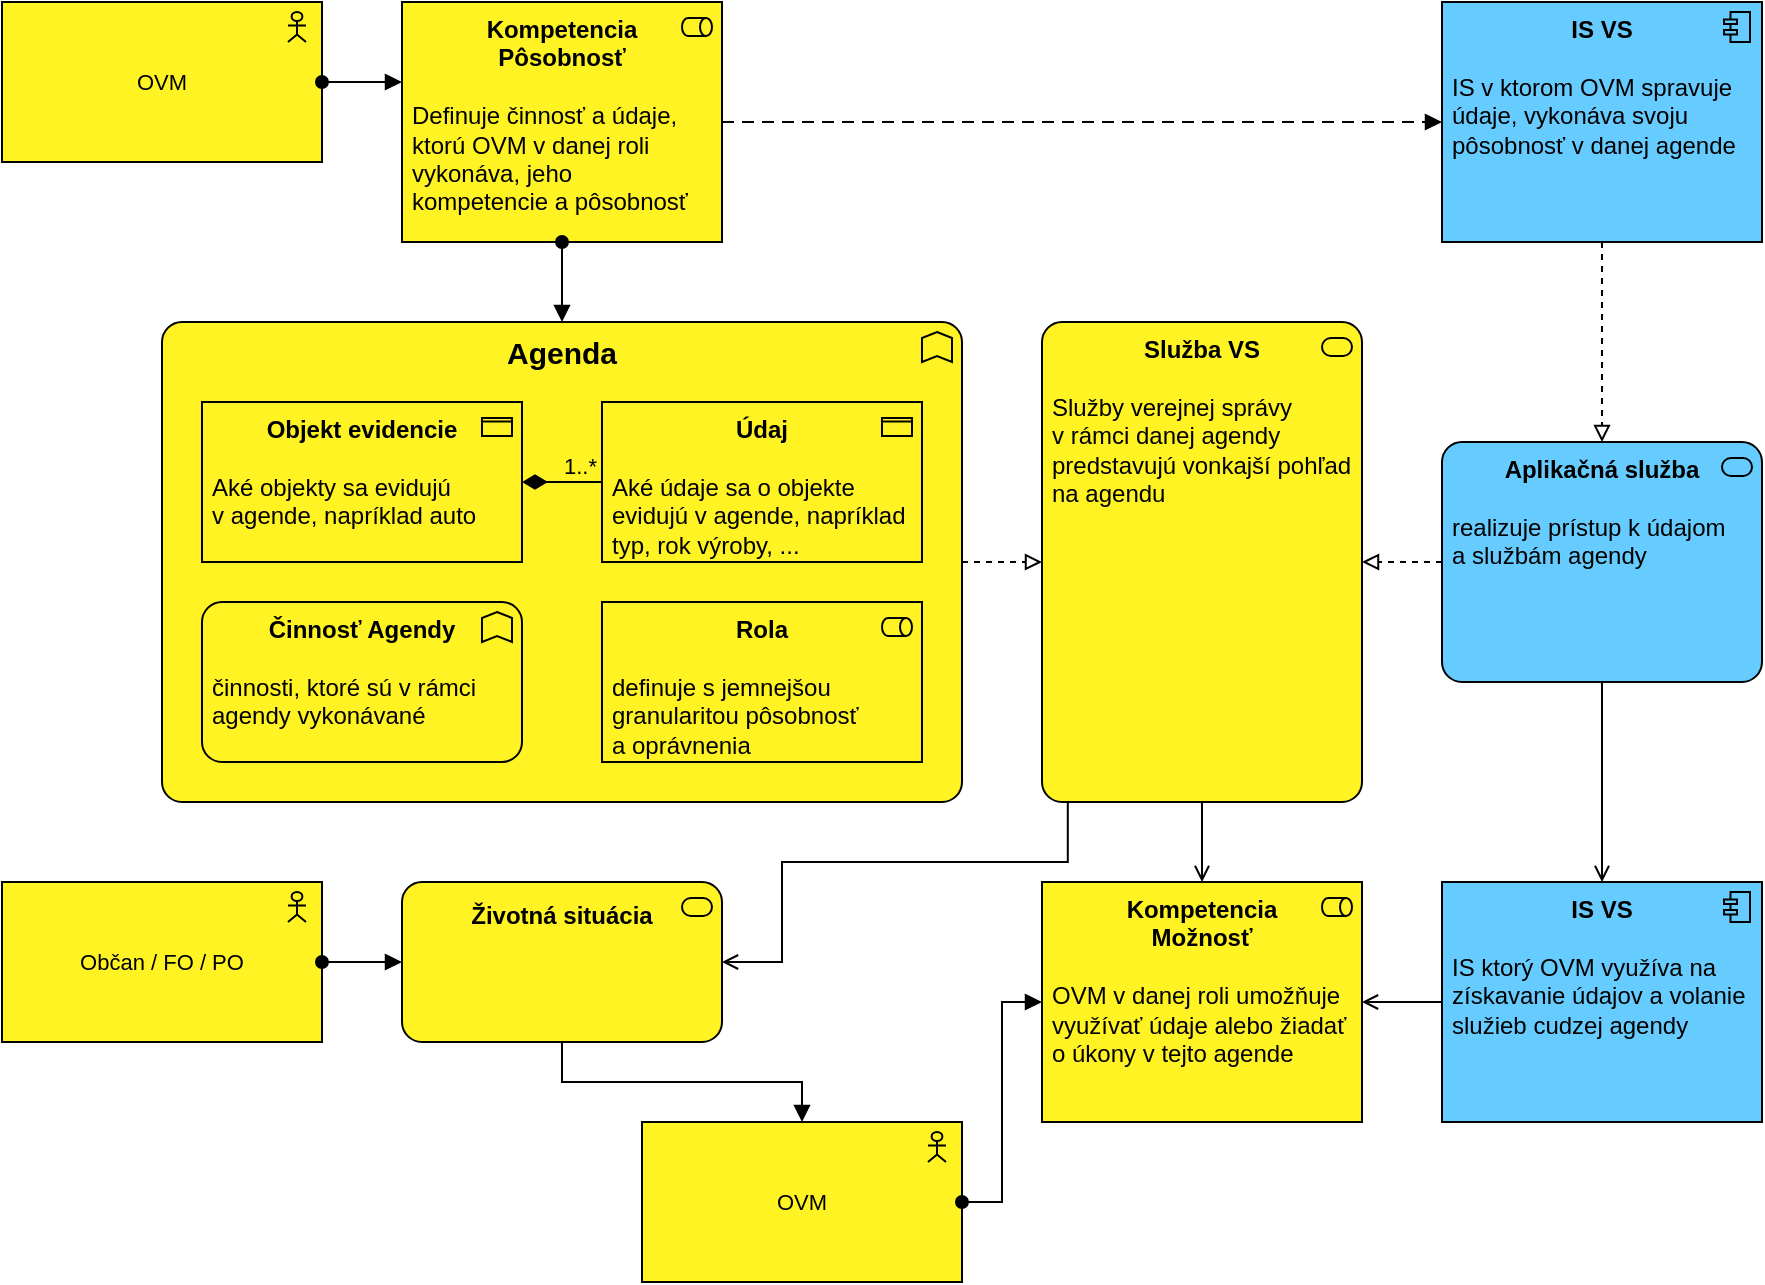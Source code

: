 <mxfile version="26.2.2">
  <diagram id="C5RBs43oDa-KdzZeNtuy" name="Page-1">
    <mxGraphModel dx="2468" dy="433" grid="1" gridSize="10" guides="1" tooltips="1" connect="1" arrows="0" fold="1" page="0" pageScale="1" pageWidth="1169" pageHeight="827" math="0" shadow="0">
      <root>
        <mxCell id="WIyWlLk6GJQsqaUBKTNV-0" />
        <mxCell id="WIyWlLk6GJQsqaUBKTNV-1" parent="WIyWlLk6GJQsqaUBKTNV-0" />
        <mxCell id="pZyWZQW2qTMGdB6Wqupj-29" value="&lt;span style=&quot;font-size: 11px;&quot;&gt;OVM&lt;/span&gt;" style="html=1;outlineConnect=0;whiteSpace=wrap;fillColor=#FFF323;shape=mxgraph.archimate3.application;appType=actor;archiType=square;strokeColor=#000000;" parent="WIyWlLk6GJQsqaUBKTNV-1" vertex="1">
          <mxGeometry x="-240" y="840" width="160" height="80" as="geometry" />
        </mxCell>
        <mxCell id="QYbwdpBH74K5H6EEjUDd-59" value="&lt;span&gt;Agenda&lt;/span&gt;" style="html=1;outlineConnect=0;whiteSpace=wrap;fillColor=#FFF323;shape=mxgraph.archimate3.application;appType=func;archiType=rounded;strokeColor=#000000;verticalAlign=top;fontStyle=1;fontSize=15;" parent="WIyWlLk6GJQsqaUBKTNV-1" vertex="1">
          <mxGeometry x="-160" y="1000" width="400" height="240" as="geometry" />
        </mxCell>
        <mxCell id="QYbwdpBH74K5H6EEjUDd-35" value="&lt;span style=&quot;font-size: 12px;&quot;&gt;&lt;b&gt;Kompetencia&lt;/b&gt;&lt;/span&gt;&lt;div&gt;&lt;b&gt;Možnosť&lt;/b&gt;&lt;br&gt;&lt;div&gt;&lt;span style=&quot;font-size: 12px;&quot;&gt;&lt;br&gt;&lt;/span&gt;&lt;/div&gt;&lt;div style=&quot;text-align: left;&quot;&gt;&lt;span style=&quot;font-size: 12px;&quot;&gt;OVM v&lt;/span&gt;&lt;span style=&quot;background-color: transparent; text-align: center;&quot;&gt;&amp;nbsp;d&lt;/span&gt;&lt;span style=&quot;background-color: transparent; color: light-dark(rgb(0, 0, 0), rgb(255, 255, 255));&quot;&gt;anej roli umožňuje využívať údaje alebo žiadať o úkony v tejto agende&lt;/span&gt;&lt;/div&gt;&lt;/div&gt;" style="html=1;outlineConnect=0;whiteSpace=wrap;fillColor=#FFF323;shape=mxgraph.archimate3.application;appType=role;archiType=square;strokeColor=#000000;verticalAlign=top;align=center;spacingLeft=4;spacingRight=4;spacing=2;fontFamily=Helvetica;fontSize=12;fontColor=default;" parent="WIyWlLk6GJQsqaUBKTNV-1" vertex="1">
          <mxGeometry x="280" y="1280" width="160" height="120" as="geometry" />
        </mxCell>
        <mxCell id="pZyWZQW2qTMGdB6Wqupj-0" value="&lt;b&gt;Rola&lt;/b&gt;&lt;div&gt;&lt;br&gt;&lt;/div&gt;&lt;div style=&quot;text-align: left;&quot;&gt;definuje s jemnejšou granularitou pôsobnosť a&amp;nbsp;oprávnenia&lt;/div&gt;" style="html=1;outlineConnect=0;whiteSpace=wrap;fillColor=#FFF323;shape=mxgraph.archimate3.application;appType=role;archiType=square;strokeColor=#000000;verticalAlign=top;align=center;spacingLeft=4;spacingRight=4;spacing=2;fontFamily=Helvetica;fontSize=12;fontColor=default;" parent="WIyWlLk6GJQsqaUBKTNV-1" vertex="1">
          <mxGeometry x="60" y="1140" width="160" height="80" as="geometry" />
        </mxCell>
        <mxCell id="pZyWZQW2qTMGdB6Wqupj-3" value="&lt;b&gt;Kompetencia&lt;/b&gt;&lt;div&gt;&lt;b&gt;Pôsobnosť&lt;/b&gt;&lt;b&gt;&lt;br&gt;&lt;/b&gt;&lt;div&gt;&lt;b&gt;&lt;br&gt;&lt;/b&gt;&lt;/div&gt;&lt;div style=&quot;text-align: left;&quot;&gt;Definuje činnosť a údaje, ktorú OVM v danej roli vykonáva, jeho kompetencie a pôsobnosť&lt;/div&gt;&lt;/div&gt;" style="html=1;outlineConnect=0;whiteSpace=wrap;fillColor=#FFF323;shape=mxgraph.archimate3.application;appType=role;archiType=square;strokeColor=#000000;align=center;verticalAlign=top;fontFamily=Helvetica;fontSize=12;fontColor=default;spacing=2;spacingLeft=4;spacingRight=4;" parent="WIyWlLk6GJQsqaUBKTNV-1" vertex="1">
          <mxGeometry x="-40" y="840" width="160" height="120" as="geometry" />
        </mxCell>
        <mxCell id="QYbwdpBH74K5H6EEjUDd-61" value="&lt;b&gt;Činnosť Agendy&lt;/b&gt;&lt;div&gt;&lt;br&gt;&lt;/div&gt;&lt;div style=&quot;text-align: left;&quot;&gt;činnosti, ktoré sú v rámci agendy vykonávané&lt;/div&gt;" style="html=1;outlineConnect=0;whiteSpace=wrap;fillColor=#FFF323;shape=mxgraph.archimate3.application;appType=func;archiType=rounded;strokeColor=#000000;verticalAlign=top;spacing=2;spacingLeft=4;spacingRight=4;" parent="WIyWlLk6GJQsqaUBKTNV-1" vertex="1">
          <mxGeometry x="-140" y="1140" width="160" height="80" as="geometry" />
        </mxCell>
        <mxCell id="QYbwdpBH74K5H6EEjUDd-65" value="&lt;b&gt;Objekt evidencie&lt;/b&gt;&lt;div&gt;&lt;br&gt;&lt;div&gt;&lt;div style=&quot;text-align: left;&quot;&gt;&lt;span style=&quot;background-color: transparent; color: light-dark(rgb(0, 0, 0), rgb(255, 255, 255));&quot;&gt;Aké objekty sa evidujú v&lt;/span&gt;&lt;span style=&quot;background-color: transparent; text-align: center;&quot;&gt;&amp;nbsp;&lt;/span&gt;&lt;span style=&quot;background-color: transparent; color: light-dark(rgb(0, 0, 0), rgb(255, 255, 255));&quot;&gt;agende, napríklad auto&lt;/span&gt;&lt;/div&gt;&lt;/div&gt;&lt;/div&gt;" style="html=1;outlineConnect=0;whiteSpace=wrap;fillColor=#FFF323;shape=mxgraph.archimate3.application;appType=passive;archiType=square;strokeColor=#000000;verticalAlign=top;spacing=2;spacingLeft=4;spacingRight=4;" parent="WIyWlLk6GJQsqaUBKTNV-1" vertex="1">
          <mxGeometry x="-140" y="1040" width="160" height="80" as="geometry" />
        </mxCell>
        <mxCell id="LikNMIQY806UddBu3euc-11" value="&lt;b&gt;Údaj&lt;/b&gt;&lt;div&gt;&lt;br&gt;&lt;div&gt;&lt;div style=&quot;text-align: left;&quot;&gt;&lt;span style=&quot;background-color: transparent; color: light-dark(rgb(0, 0, 0), rgb(255, 255, 255));&quot;&gt;Aké údaje sa o objekte evidujú v agende, napríklad typ, rok výroby, ...&lt;/span&gt;&lt;/div&gt;&lt;div style=&quot;text-align: left;&quot;&gt;&lt;br&gt;&lt;/div&gt;&lt;/div&gt;&lt;/div&gt;" style="html=1;outlineConnect=0;whiteSpace=wrap;fillColor=#FFF323;shape=mxgraph.archimate3.application;appType=passive;archiType=square;strokeColor=#000000;verticalAlign=top;spacing=2;spacingLeft=4;spacingRight=4;" parent="WIyWlLk6GJQsqaUBKTNV-1" vertex="1">
          <mxGeometry x="60" y="1040" width="160" height="80" as="geometry" />
        </mxCell>
        <mxCell id="LikNMIQY806UddBu3euc-12" value="" style="html=1;startArrow=diamondThin;startFill=1;startSize=10;endArrow=none;endFill=0;rounded=0;strokeColor=#000000;edgeStyle=elbowEdgeStyle;horizontal=1;verticalAlign=middle;" parent="WIyWlLk6GJQsqaUBKTNV-1" source="QYbwdpBH74K5H6EEjUDd-65" target="LikNMIQY806UddBu3euc-11" edge="1">
          <mxGeometry width="160" relative="1" as="geometry">
            <mxPoint x="-55" y="1228.5" as="sourcePoint" />
            <mxPoint x="150" y="1448.5" as="targetPoint" />
          </mxGeometry>
        </mxCell>
        <mxCell id="LikNMIQY806UddBu3euc-13" value="1..*" style="edgeLabel;html=1;align=left;verticalAlign=middle;resizable=0;points=[];labelBackgroundColor=none;" parent="LikNMIQY806UddBu3euc-12" vertex="1" connectable="0">
          <mxGeometry relative="1" as="geometry">
            <mxPoint x="-1" y="-8" as="offset" />
          </mxGeometry>
        </mxCell>
        <mxCell id="pZyWZQW2qTMGdB6Wqupj-11" value="" style="endArrow=block;html=1;endFill=1;startArrow=oval;startFill=1;edgeStyle=elbowEdgeStyle;elbow=vertical;rounded=0;" parent="WIyWlLk6GJQsqaUBKTNV-1" source="pZyWZQW2qTMGdB6Wqupj-29" target="pZyWZQW2qTMGdB6Wqupj-3" edge="1">
          <mxGeometry width="160" relative="1" as="geometry">
            <mxPoint x="-80" y="900" as="sourcePoint" />
            <mxPoint x="-330" y="810" as="targetPoint" />
          </mxGeometry>
        </mxCell>
        <mxCell id="pZyWZQW2qTMGdB6Wqupj-12" value="" style="endArrow=block;html=1;endFill=1;startArrow=oval;startFill=1;edgeStyle=elbowEdgeStyle;rounded=0;" parent="WIyWlLk6GJQsqaUBKTNV-1" source="pZyWZQW2qTMGdB6Wqupj-3" target="QYbwdpBH74K5H6EEjUDd-59" edge="1">
          <mxGeometry width="160" relative="1" as="geometry">
            <mxPoint x="60" y="810" as="sourcePoint" />
            <mxPoint x="60" y="850" as="targetPoint" />
          </mxGeometry>
        </mxCell>
        <mxCell id="pZyWZQW2qTMGdB6Wqupj-15" value="&lt;b&gt;IS VS&lt;/b&gt;&lt;div&gt;&lt;br&gt;&lt;/div&gt;&lt;div style=&quot;text-align: left;&quot;&gt;IS v ktorom OVM spravuje údaje, vykonáva svoju pôsobnosť v danej agende&lt;/div&gt;" style="html=1;outlineConnect=0;whiteSpace=wrap;fillColor=#66CCFF;shape=mxgraph.archimate3.application;appType=comp;archiType=square;strokeColor=#000000;verticalAlign=top;spacingLeft=4;spacingRight=4;" parent="WIyWlLk6GJQsqaUBKTNV-1" vertex="1">
          <mxGeometry x="480" y="840" width="160" height="120" as="geometry" />
        </mxCell>
        <mxCell id="pZyWZQW2qTMGdB6Wqupj-16" value="&lt;b&gt;Aplikačná služba&lt;/b&gt;&lt;div&gt;&lt;br&gt;&lt;/div&gt;&lt;div style=&quot;text-align: left;&quot;&gt;realizuje prístup k údajom a&amp;nbsp;službám agendy&lt;/div&gt;" style="html=1;outlineConnect=0;whiteSpace=wrap;fillColor=#66CCFF;shape=mxgraph.archimate3.application;appType=serv;archiType=rounded;strokeColor=#000000;align=center;verticalAlign=top;spacingLeft=4;spacingRight=4;fontFamily=Helvetica;fontSize=12;fontColor=default;" parent="WIyWlLk6GJQsqaUBKTNV-1" vertex="1">
          <mxGeometry x="480" y="1060" width="160" height="120" as="geometry" />
        </mxCell>
        <mxCell id="pZyWZQW2qTMGdB6Wqupj-17" value="&lt;span style=&quot;font-size: 11px;&quot;&gt;OVM&lt;/span&gt;" style="html=1;outlineConnect=0;whiteSpace=wrap;fillColor=#FFF323;shape=mxgraph.archimate3.application;appType=actor;archiType=square;strokeColor=#000000;" parent="WIyWlLk6GJQsqaUBKTNV-1" vertex="1">
          <mxGeometry x="80" y="1400" width="160" height="80" as="geometry" />
        </mxCell>
        <mxCell id="pZyWZQW2qTMGdB6Wqupj-18" value="" style="endArrow=block;html=1;endFill=1;startArrow=oval;startFill=1;edgeStyle=elbowEdgeStyle;elbow=vertical;rounded=0;" parent="WIyWlLk6GJQsqaUBKTNV-1" source="pZyWZQW2qTMGdB6Wqupj-17" target="QYbwdpBH74K5H6EEjUDd-35" edge="1">
          <mxGeometry width="160" relative="1" as="geometry">
            <mxPoint x="-30" y="1290" as="sourcePoint" />
            <mxPoint x="-30" y="1250" as="targetPoint" />
          </mxGeometry>
        </mxCell>
        <mxCell id="pZyWZQW2qTMGdB6Wqupj-19" value="&lt;b&gt;IS VS&lt;/b&gt;&lt;div&gt;&lt;br&gt;&lt;/div&gt;&lt;div style=&quot;text-align: left;&quot;&gt;IS ktorý OVM využíva na získavanie údajov a volanie služieb cudzej agendy&lt;/div&gt;" style="html=1;outlineConnect=0;whiteSpace=wrap;fillColor=#66CCFF;shape=mxgraph.archimate3.application;appType=comp;archiType=square;strokeColor=#000000;align=center;verticalAlign=top;spacingLeft=4;spacingRight=4;fontFamily=Helvetica;fontSize=12;fontColor=default;" parent="WIyWlLk6GJQsqaUBKTNV-1" vertex="1">
          <mxGeometry x="480" y="1280" width="160" height="120" as="geometry" />
        </mxCell>
        <mxCell id="pZyWZQW2qTMGdB6Wqupj-20" value="" style="edgeStyle=elbowEdgeStyle;html=1;endArrow=block;elbow=vertical;endFill=0;dashed=1;rounded=0;exitX=1;exitY=0.5;exitDx=0;exitDy=0;exitPerimeter=0;" parent="WIyWlLk6GJQsqaUBKTNV-1" source="QYbwdpBH74K5H6EEjUDd-59" target="pZyWZQW2qTMGdB6Wqupj-26" edge="1">
          <mxGeometry width="160" relative="1" as="geometry">
            <mxPoint x="490" y="1200" as="sourcePoint" />
            <mxPoint x="330" y="1200" as="targetPoint" />
          </mxGeometry>
        </mxCell>
        <mxCell id="pZyWZQW2qTMGdB6Wqupj-21" value="" style="edgeStyle=elbowEdgeStyle;html=1;endArrow=block;elbow=vertical;endFill=0;dashed=1;rounded=0;" parent="WIyWlLk6GJQsqaUBKTNV-1" source="pZyWZQW2qTMGdB6Wqupj-15" target="pZyWZQW2qTMGdB6Wqupj-16" edge="1">
          <mxGeometry width="160" relative="1" as="geometry">
            <mxPoint x="490" y="1130" as="sourcePoint" />
            <mxPoint x="450" y="1130" as="targetPoint" />
          </mxGeometry>
        </mxCell>
        <mxCell id="pZyWZQW2qTMGdB6Wqupj-22" value="" style="edgeStyle=elbowEdgeStyle;html=1;endArrow=open;elbow=vertical;endFill=1;rounded=0;" parent="WIyWlLk6GJQsqaUBKTNV-1" source="pZyWZQW2qTMGdB6Wqupj-16" target="pZyWZQW2qTMGdB6Wqupj-19" edge="1">
          <mxGeometry width="160" relative="1" as="geometry">
            <mxPoint x="520" y="1240" as="sourcePoint" />
            <mxPoint x="680" y="1240" as="targetPoint" />
          </mxGeometry>
        </mxCell>
        <mxCell id="pZyWZQW2qTMGdB6Wqupj-23" value="" style="edgeStyle=elbowEdgeStyle;html=1;endArrow=block;dashed=1;elbow=vertical;endFill=1;dashPattern=6 4;rounded=0;" parent="WIyWlLk6GJQsqaUBKTNV-1" source="pZyWZQW2qTMGdB6Wqupj-3" target="pZyWZQW2qTMGdB6Wqupj-15" edge="1">
          <mxGeometry width="160" relative="1" as="geometry">
            <mxPoint x="170" y="790" as="sourcePoint" />
            <mxPoint x="330" y="790" as="targetPoint" />
          </mxGeometry>
        </mxCell>
        <mxCell id="pZyWZQW2qTMGdB6Wqupj-25" value="" style="edgeStyle=elbowEdgeStyle;html=1;endArrow=open;elbow=vertical;endFill=1;rounded=0;" parent="WIyWlLk6GJQsqaUBKTNV-1" source="pZyWZQW2qTMGdB6Wqupj-19" target="QYbwdpBH74K5H6EEjUDd-35" edge="1">
          <mxGeometry width="160" relative="1" as="geometry">
            <mxPoint x="180" y="1340" as="sourcePoint" />
            <mxPoint x="270" y="1310" as="targetPoint" />
          </mxGeometry>
        </mxCell>
        <mxCell id="pZyWZQW2qTMGdB6Wqupj-26" value="&lt;b&gt;Služba VS&lt;/b&gt;&lt;div&gt;&lt;br&gt;&lt;/div&gt;&lt;div style=&quot;text-align: left;&quot;&gt;Služby verejnej správy v&amp;nbsp;rámci danej agendy predstavujú vonkajší pohľad na agendu&lt;/div&gt;" style="html=1;outlineConnect=0;whiteSpace=wrap;fillColor=#FFF323;shape=mxgraph.archimate3.application;appType=serv;archiType=rounded;strokeColor=#000000;align=center;verticalAlign=top;spacingLeft=4;spacingRight=4;fontFamily=Helvetica;fontSize=12;" parent="WIyWlLk6GJQsqaUBKTNV-1" vertex="1">
          <mxGeometry x="280" y="1000" width="160" height="240" as="geometry" />
        </mxCell>
        <mxCell id="pZyWZQW2qTMGdB6Wqupj-27" value="" style="edgeStyle=elbowEdgeStyle;html=1;endArrow=block;elbow=vertical;endFill=0;dashed=1;rounded=0;" parent="WIyWlLk6GJQsqaUBKTNV-1" source="pZyWZQW2qTMGdB6Wqupj-16" target="pZyWZQW2qTMGdB6Wqupj-26" edge="1">
          <mxGeometry width="160" relative="1" as="geometry">
            <mxPoint x="340" y="1240" as="sourcePoint" />
            <mxPoint x="500" y="1240" as="targetPoint" />
          </mxGeometry>
        </mxCell>
        <mxCell id="pZyWZQW2qTMGdB6Wqupj-31" value="" style="edgeStyle=elbowEdgeStyle;html=1;endArrow=open;elbow=vertical;endFill=1;rounded=0;" parent="WIyWlLk6GJQsqaUBKTNV-1" source="pZyWZQW2qTMGdB6Wqupj-26" target="QYbwdpBH74K5H6EEjUDd-35" edge="1">
          <mxGeometry width="160" relative="1" as="geometry">
            <mxPoint x="570" y="1190" as="sourcePoint" />
            <mxPoint x="570" y="1290" as="targetPoint" />
          </mxGeometry>
        </mxCell>
        <mxCell id="4UiOPjHDvXgqPQIrx2kC-0" value="&lt;span style=&quot;font-size: 11px;&quot;&gt;Občan / FO / PO&lt;/span&gt;" style="html=1;outlineConnect=0;whiteSpace=wrap;fillColor=#FFF323;shape=mxgraph.archimate3.application;appType=actor;archiType=square;strokeColor=#000000;" parent="WIyWlLk6GJQsqaUBKTNV-1" vertex="1">
          <mxGeometry x="-240" y="1280" width="160" height="80" as="geometry" />
        </mxCell>
        <mxCell id="4UiOPjHDvXgqPQIrx2kC-1" value="&lt;div&gt;&lt;b&gt;Životná situácia&lt;/b&gt;&lt;/div&gt;" style="html=1;outlineConnect=0;whiteSpace=wrap;fillColor=#FFF323;shape=mxgraph.archimate3.application;appType=serv;archiType=rounded;strokeColor=#000000;fontStyle=0;container=0;verticalAlign=top;spacing=5;" parent="WIyWlLk6GJQsqaUBKTNV-1" vertex="1">
          <mxGeometry x="-40" y="1280" width="160" height="80" as="geometry" />
        </mxCell>
        <mxCell id="4UiOPjHDvXgqPQIrx2kC-2" value="" style="endArrow=block;html=1;endFill=1;startArrow=oval;startFill=1;edgeStyle=elbowEdgeStyle;elbow=vertical;rounded=0;" parent="WIyWlLk6GJQsqaUBKTNV-1" source="4UiOPjHDvXgqPQIrx2kC-0" target="4UiOPjHDvXgqPQIrx2kC-1" edge="1">
          <mxGeometry width="160" relative="1" as="geometry">
            <mxPoint x="-240" y="1250" as="sourcePoint" />
            <mxPoint x="-80" y="1250" as="targetPoint" />
          </mxGeometry>
        </mxCell>
        <mxCell id="4UiOPjHDvXgqPQIrx2kC-3" value="" style="edgeStyle=elbowEdgeStyle;html=1;endArrow=block;dashed=0;elbow=vertical;endFill=1;rounded=0;" parent="WIyWlLk6GJQsqaUBKTNV-1" source="4UiOPjHDvXgqPQIrx2kC-1" target="pZyWZQW2qTMGdB6Wqupj-17" edge="1">
          <mxGeometry width="160" relative="1" as="geometry">
            <mxPoint x="-120" y="1270" as="sourcePoint" />
            <mxPoint x="40" y="1270" as="targetPoint" />
          </mxGeometry>
        </mxCell>
        <mxCell id="pJQxgauGaUO1j6Pp8hPj-0" value="" style="edgeStyle=orthogonalEdgeStyle;html=1;endArrow=open;elbow=vertical;endFill=1;rounded=0;entryX=1;entryY=0.5;entryDx=0;entryDy=0;entryPerimeter=0;exitX=0;exitY=1;exitDx=2.9;exitDy=-2.9;exitPerimeter=0;" edge="1" parent="WIyWlLk6GJQsqaUBKTNV-1" target="4UiOPjHDvXgqPQIrx2kC-1">
          <mxGeometry width="160" relative="1" as="geometry">
            <mxPoint x="292.9" y="1240" as="sourcePoint" />
            <mxPoint x="130" y="1302.9" as="targetPoint" />
            <Array as="points">
              <mxPoint x="293" y="1270" />
              <mxPoint x="150" y="1270" />
              <mxPoint x="150" y="1320" />
            </Array>
          </mxGeometry>
        </mxCell>
      </root>
    </mxGraphModel>
  </diagram>
</mxfile>
